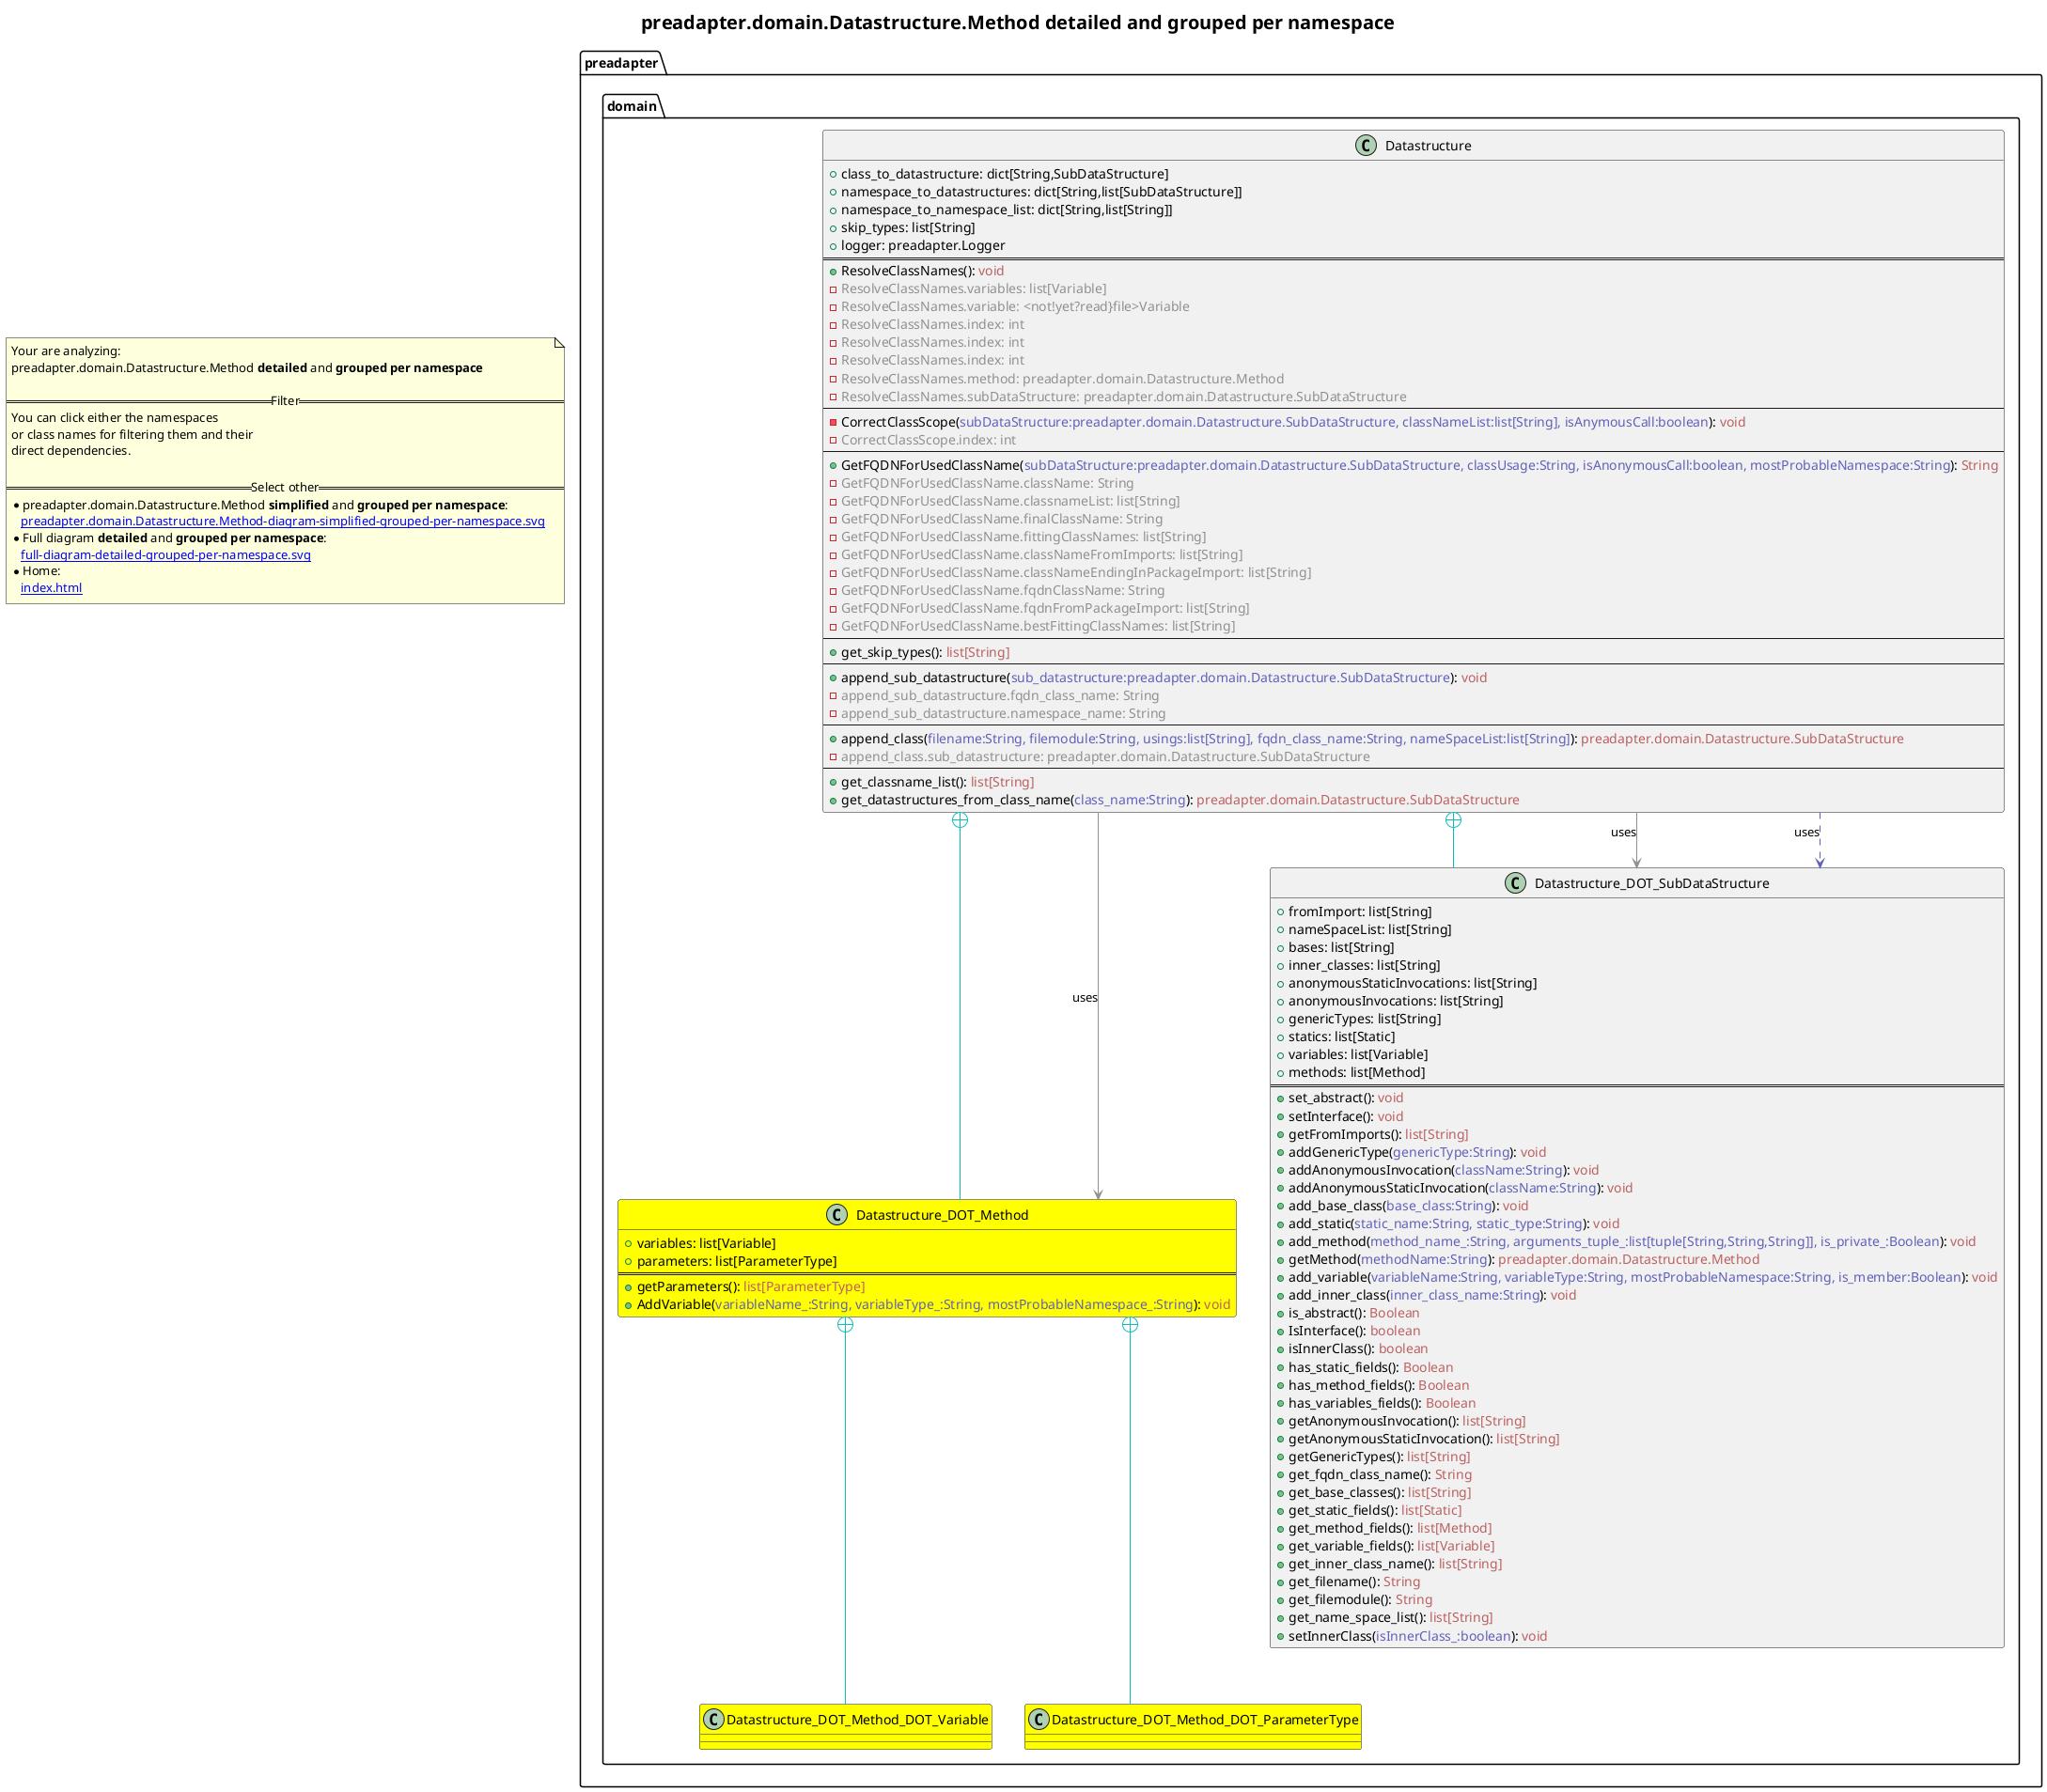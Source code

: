 @startuml
skinparam linetype ortho
title <size:20>preadapter.domain.Datastructure.Method **detailed** and **grouped per namespace**</size>
note "Your are analyzing:\npreadapter.domain.Datastructure.Method **detailed** and **grouped per namespace**\n\n==Filter==\nYou can click either the namespaces \nor class names for filtering them and their\ndirect dependencies.\n\n==Select other==\n* preadapter.domain.Datastructure.Method **simplified** and **grouped per namespace**:\n   [[preadapter.domain.Datastructure.Method-diagram-simplified-grouped-per-namespace.svg]]\n* Full diagram **detailed** and **grouped per namespace**:\n   [[full-diagram-detailed-grouped-per-namespace.svg]]\n* Home:\n   [[index.html]]" as FloatingNote
namespace preadapter [[preadapter-diagram-detailed-grouped-per-namespace.svg]] {
namespace preadapter.domain [[preadapter.domain-diagram-detailed-grouped-per-namespace.svg]] {
  class preadapter.domain.Datastructure_DOT_Method_DOT_Variable [[preadapter.domain.Datastructure.Method.Variable-diagram-detailed-grouped-per-namespace.svg]] #yellow {
  }
  class preadapter.domain.Datastructure_DOT_Method [[preadapter.domain.Datastructure.Method-diagram-detailed-grouped-per-namespace.svg]] #yellow {
    + variables: list[Variable]
    + parameters: list[ParameterType]
==
    + getParameters(<font color="6060BB"></font>): <font color="BB6060">list[ParameterType]</font>
    + AddVariable(<font color="6060BB">variableName_:String, variableType_:String, mostProbableNamespace_:String</font>): <font color="BB6060">void</font>
  }
  class preadapter.domain.Datastructure_DOT_Method_DOT_ParameterType [[preadapter.domain.Datastructure.Method.ParameterType-diagram-detailed-grouped-per-namespace.svg]] #yellow {
  }
  class preadapter.domain.Datastructure [[preadapter.domain.Datastructure-diagram-detailed-grouped-per-namespace.svg]]  {
    + class_to_datastructure: dict[String,SubDataStructure]
    + namespace_to_datastructures: dict[String,list[SubDataStructure]]
    + namespace_to_namespace_list: dict[String,list[String]]
    + skip_types: list[String]
    + logger: preadapter.Logger
==
    + ResolveClassNames(<font color="6060BB"></font>): <font color="BB6060">void</font>
    - <font color="909090">ResolveClassNames.variables: list[Variable]</font>
    - <font color="909090">ResolveClassNames.variable: <not!yet?read}file>Variable</font>
    - <font color="909090">ResolveClassNames.index: int</font>
    - <font color="909090">ResolveClassNames.index: int</font>
    - <font color="909090">ResolveClassNames.index: int</font>
    - <font color="909090">ResolveClassNames.method: preadapter.domain.Datastructure.Method</font>
    - <font color="909090">ResolveClassNames.subDataStructure: preadapter.domain.Datastructure.SubDataStructure</font>
--
    - CorrectClassScope(<font color="6060BB">subDataStructure:preadapter.domain.Datastructure.SubDataStructure, classNameList:list[String], isAnymousCall:boolean</font>): <font color="BB6060">void</font>
    - <font color="909090">CorrectClassScope.index: int</font>
--
    + GetFQDNForUsedClassName(<font color="6060BB">subDataStructure:preadapter.domain.Datastructure.SubDataStructure, classUsage:String, isAnonymousCall:boolean, mostProbableNamespace:String</font>): <font color="BB6060">String</font>
    - <font color="909090">GetFQDNForUsedClassName.className: String</font>
    - <font color="909090">GetFQDNForUsedClassName.classnameList: list[String]</font>
    - <font color="909090">GetFQDNForUsedClassName.finalClassName: String</font>
    - <font color="909090">GetFQDNForUsedClassName.fittingClassNames: list[String]</font>
    - <font color="909090">GetFQDNForUsedClassName.classNameFromImports: list[String]</font>
    - <font color="909090">GetFQDNForUsedClassName.classNameEndingInPackageImport: list[String]</font>
    - <font color="909090">GetFQDNForUsedClassName.fqdnClassName: String</font>
    - <font color="909090">GetFQDNForUsedClassName.fqdnFromPackageImport: list[String]</font>
    - <font color="909090">GetFQDNForUsedClassName.bestFittingClassNames: list[String]</font>
--
    + get_skip_types(<font color="6060BB"></font>): <font color="BB6060">list[String]</font>
--
    + append_sub_datastructure(<font color="6060BB">sub_datastructure:preadapter.domain.Datastructure.SubDataStructure</font>): <font color="BB6060">void</font>
    - <font color="909090">append_sub_datastructure.fqdn_class_name: String</font>
    - <font color="909090">append_sub_datastructure.namespace_name: String</font>
--
    + append_class(<font color="6060BB">filename:String, filemodule:String, usings:list[String], fqdn_class_name:String, nameSpaceList:list[String]</font>): <font color="BB6060">preadapter.domain.Datastructure.SubDataStructure</font>
    - <font color="909090">append_class.sub_datastructure: preadapter.domain.Datastructure.SubDataStructure</font>
--
    + get_classname_list(<font color="6060BB"></font>): <font color="BB6060">list[String]</font>
    + get_datastructures_from_class_name(<font color="6060BB">class_name:String</font>): <font color="BB6060">preadapter.domain.Datastructure.SubDataStructure</font>
  }
  class preadapter.domain.Datastructure_DOT_SubDataStructure [[preadapter.domain.Datastructure.SubDataStructure-diagram-detailed-grouped-per-namespace.svg]]  {
    + fromImport: list[String]
    + nameSpaceList: list[String]
    + bases: list[String]
    + inner_classes: list[String]
    + anonymousStaticInvocations: list[String]
    + anonymousInvocations: list[String]
    + genericTypes: list[String]
    + statics: list[Static]
    + variables: list[Variable]
    + methods: list[Method]
==
    + set_abstract(<font color="6060BB"></font>): <font color="BB6060">void</font>
    + setInterface(<font color="6060BB"></font>): <font color="BB6060">void</font>
    + getFromImports(<font color="6060BB"></font>): <font color="BB6060">list[String]</font>
    + addGenericType(<font color="6060BB">genericType:String</font>): <font color="BB6060">void</font>
    + addAnonymousInvocation(<font color="6060BB">className:String</font>): <font color="BB6060">void</font>
    + addAnonymousStaticInvocation(<font color="6060BB">className:String</font>): <font color="BB6060">void</font>
    + add_base_class(<font color="6060BB">base_class:String</font>): <font color="BB6060">void</font>
    + add_static(<font color="6060BB">static_name:String, static_type:String</font>): <font color="BB6060">void</font>
    + add_method(<font color="6060BB">method_name_:String, arguments_tuple_:list[tuple[String,String,String]], is_private_:Boolean</font>): <font color="BB6060">void</font>
    + getMethod(<font color="6060BB">methodName:String</font>): <font color="BB6060">preadapter.domain.Datastructure.Method</font>
    + add_variable(<font color="6060BB">variableName:String, variableType:String, mostProbableNamespace:String, is_member:Boolean</font>): <font color="BB6060">void</font>
    + add_inner_class(<font color="6060BB">inner_class_name:String</font>): <font color="BB6060">void</font>
    + is_abstract(<font color="6060BB"></font>): <font color="BB6060">Boolean</font>
    + IsInterface(<font color="6060BB"></font>): <font color="BB6060">boolean</font>
    + isInnerClass(<font color="6060BB"></font>): <font color="BB6060">boolean</font>
    + has_static_fields(<font color="6060BB"></font>): <font color="BB6060">Boolean</font>
    + has_method_fields(<font color="6060BB"></font>): <font color="BB6060">Boolean</font>
    + has_variables_fields(<font color="6060BB"></font>): <font color="BB6060">Boolean</font>
    + getAnonymousInvocation(<font color="6060BB"></font>): <font color="BB6060">list[String]</font>
    + getAnonymousStaticInvocation(<font color="6060BB"></font>): <font color="BB6060">list[String]</font>
    + getGenericTypes(<font color="6060BB"></font>): <font color="BB6060">list[String]</font>
    + get_fqdn_class_name(<font color="6060BB"></font>): <font color="BB6060">String</font>
    + get_base_classes(<font color="6060BB"></font>): <font color="BB6060">list[String]</font>
    + get_static_fields(<font color="6060BB"></font>): <font color="BB6060">list[Static]</font>
    + get_method_fields(<font color="6060BB"></font>): <font color="BB6060">list[Method]</font>
    + get_variable_fields(<font color="6060BB"></font>): <font color="BB6060">list[Variable]</font>
    + get_inner_class_name(<font color="6060BB"></font>): <font color="BB6060">list[String]</font>
    + get_filename(<font color="6060BB"></font>): <font color="BB6060">String</font>
    + get_filemodule(<font color="6060BB"></font>): <font color="BB6060">String</font>
    + get_name_space_list(<font color="6060BB"></font>): <font color="BB6060">list[String]</font>
    + setInnerClass(<font color="6060BB">isInnerClass_:boolean</font>): <font color="BB6060">void</font>
  }
'Compared namespace preadapter.domain [[preadapter.domain-diagram-detailed-grouped-per-namespace.svg]] { with last element of   }
' Closing all previous_sub_namespace_list namespace None because file analysis is finished.
' Closing namespace domain
}
' Closing namespace preadapter
}
 ' *************************************** 
 ' *************************************** 
 ' *************************************** 
' Class relations extracted from namespace:
' preadapter.domain
preadapter.domain.Datastructure_DOT_Method +-[#10BBBB]- preadapter.domain.Datastructure_DOT_Method_DOT_ParameterType 
preadapter.domain.Datastructure_DOT_Method +-[#10BBBB]- preadapter.domain.Datastructure_DOT_Method_DOT_Variable 
preadapter.domain.Datastructure +-[#10BBBB]- preadapter.domain.Datastructure_DOT_Method 
preadapter.domain.Datastructure +-[#10BBBB]- preadapter.domain.Datastructure_DOT_SubDataStructure 
preadapter.domain.Datastructure -[#909090]-> preadapter.domain.Datastructure_DOT_Method  : uses 
preadapter.domain.Datastructure -[#909090]-> preadapter.domain.Datastructure_DOT_SubDataStructure  : uses 
preadapter.domain.Datastructure .[#6060BB].> preadapter.domain.Datastructure_DOT_SubDataStructure  : uses 
preadapter.domain.Datastructure.SubDataStructure .[#6060BB].> preadapter.domain.Datastructure_DOT_Method  : uses 
@enduml